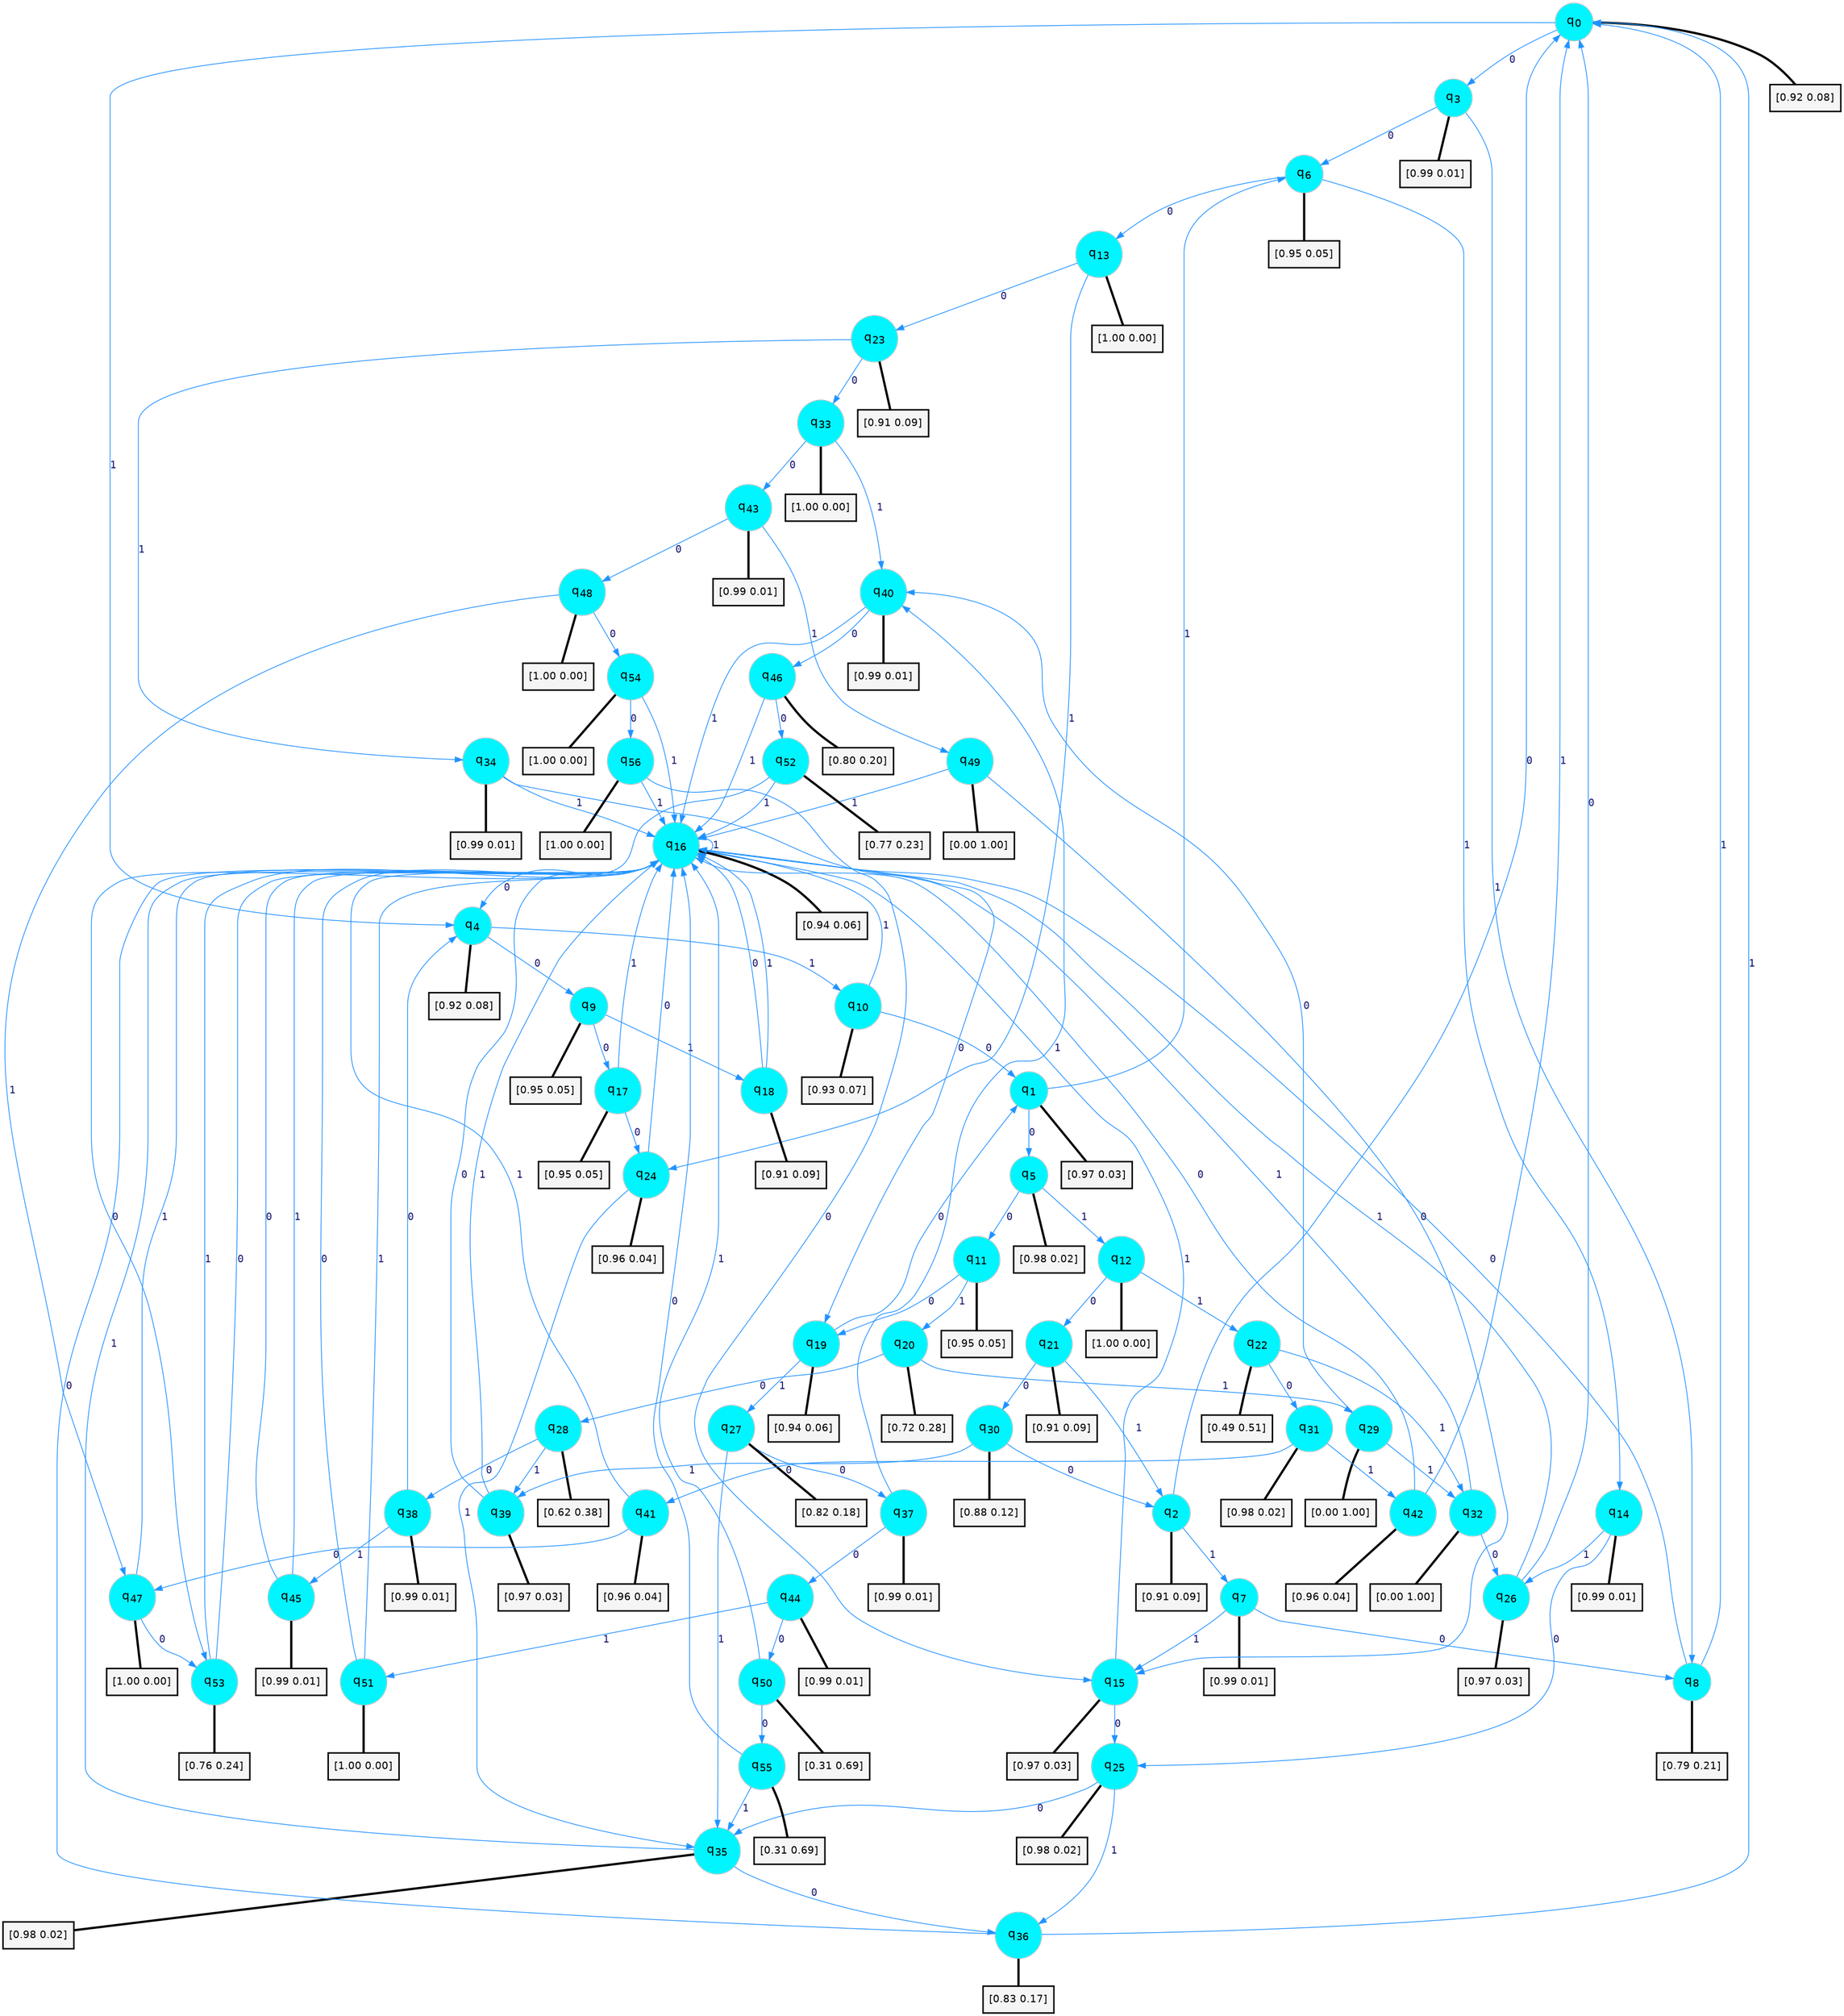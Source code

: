 digraph G {
graph [
bgcolor=transparent, dpi=300, rankdir=TD, size="40,25"];
node [
color=gray, fillcolor=turquoise1, fontcolor=black, fontname=Helvetica, fontsize=16, fontweight=bold, shape=circle, style=filled];
edge [
arrowsize=1, color=dodgerblue1, fontcolor=midnightblue, fontname=courier, fontweight=bold, penwidth=1, style=solid, weight=20];
0[label=<q<SUB>0</SUB>>];
1[label=<q<SUB>1</SUB>>];
2[label=<q<SUB>2</SUB>>];
3[label=<q<SUB>3</SUB>>];
4[label=<q<SUB>4</SUB>>];
5[label=<q<SUB>5</SUB>>];
6[label=<q<SUB>6</SUB>>];
7[label=<q<SUB>7</SUB>>];
8[label=<q<SUB>8</SUB>>];
9[label=<q<SUB>9</SUB>>];
10[label=<q<SUB>10</SUB>>];
11[label=<q<SUB>11</SUB>>];
12[label=<q<SUB>12</SUB>>];
13[label=<q<SUB>13</SUB>>];
14[label=<q<SUB>14</SUB>>];
15[label=<q<SUB>15</SUB>>];
16[label=<q<SUB>16</SUB>>];
17[label=<q<SUB>17</SUB>>];
18[label=<q<SUB>18</SUB>>];
19[label=<q<SUB>19</SUB>>];
20[label=<q<SUB>20</SUB>>];
21[label=<q<SUB>21</SUB>>];
22[label=<q<SUB>22</SUB>>];
23[label=<q<SUB>23</SUB>>];
24[label=<q<SUB>24</SUB>>];
25[label=<q<SUB>25</SUB>>];
26[label=<q<SUB>26</SUB>>];
27[label=<q<SUB>27</SUB>>];
28[label=<q<SUB>28</SUB>>];
29[label=<q<SUB>29</SUB>>];
30[label=<q<SUB>30</SUB>>];
31[label=<q<SUB>31</SUB>>];
32[label=<q<SUB>32</SUB>>];
33[label=<q<SUB>33</SUB>>];
34[label=<q<SUB>34</SUB>>];
35[label=<q<SUB>35</SUB>>];
36[label=<q<SUB>36</SUB>>];
37[label=<q<SUB>37</SUB>>];
38[label=<q<SUB>38</SUB>>];
39[label=<q<SUB>39</SUB>>];
40[label=<q<SUB>40</SUB>>];
41[label=<q<SUB>41</SUB>>];
42[label=<q<SUB>42</SUB>>];
43[label=<q<SUB>43</SUB>>];
44[label=<q<SUB>44</SUB>>];
45[label=<q<SUB>45</SUB>>];
46[label=<q<SUB>46</SUB>>];
47[label=<q<SUB>47</SUB>>];
48[label=<q<SUB>48</SUB>>];
49[label=<q<SUB>49</SUB>>];
50[label=<q<SUB>50</SUB>>];
51[label=<q<SUB>51</SUB>>];
52[label=<q<SUB>52</SUB>>];
53[label=<q<SUB>53</SUB>>];
54[label=<q<SUB>54</SUB>>];
55[label=<q<SUB>55</SUB>>];
56[label=<q<SUB>56</SUB>>];
57[label="[0.92 0.08]", shape=box,fontcolor=black, fontname=Helvetica, fontsize=14, penwidth=2, fillcolor=whitesmoke,color=black];
58[label="[0.97 0.03]", shape=box,fontcolor=black, fontname=Helvetica, fontsize=14, penwidth=2, fillcolor=whitesmoke,color=black];
59[label="[0.91 0.09]", shape=box,fontcolor=black, fontname=Helvetica, fontsize=14, penwidth=2, fillcolor=whitesmoke,color=black];
60[label="[0.99 0.01]", shape=box,fontcolor=black, fontname=Helvetica, fontsize=14, penwidth=2, fillcolor=whitesmoke,color=black];
61[label="[0.92 0.08]", shape=box,fontcolor=black, fontname=Helvetica, fontsize=14, penwidth=2, fillcolor=whitesmoke,color=black];
62[label="[0.98 0.02]", shape=box,fontcolor=black, fontname=Helvetica, fontsize=14, penwidth=2, fillcolor=whitesmoke,color=black];
63[label="[0.95 0.05]", shape=box,fontcolor=black, fontname=Helvetica, fontsize=14, penwidth=2, fillcolor=whitesmoke,color=black];
64[label="[0.99 0.01]", shape=box,fontcolor=black, fontname=Helvetica, fontsize=14, penwidth=2, fillcolor=whitesmoke,color=black];
65[label="[0.79 0.21]", shape=box,fontcolor=black, fontname=Helvetica, fontsize=14, penwidth=2, fillcolor=whitesmoke,color=black];
66[label="[0.95 0.05]", shape=box,fontcolor=black, fontname=Helvetica, fontsize=14, penwidth=2, fillcolor=whitesmoke,color=black];
67[label="[0.93 0.07]", shape=box,fontcolor=black, fontname=Helvetica, fontsize=14, penwidth=2, fillcolor=whitesmoke,color=black];
68[label="[0.95 0.05]", shape=box,fontcolor=black, fontname=Helvetica, fontsize=14, penwidth=2, fillcolor=whitesmoke,color=black];
69[label="[1.00 0.00]", shape=box,fontcolor=black, fontname=Helvetica, fontsize=14, penwidth=2, fillcolor=whitesmoke,color=black];
70[label="[1.00 0.00]", shape=box,fontcolor=black, fontname=Helvetica, fontsize=14, penwidth=2, fillcolor=whitesmoke,color=black];
71[label="[0.99 0.01]", shape=box,fontcolor=black, fontname=Helvetica, fontsize=14, penwidth=2, fillcolor=whitesmoke,color=black];
72[label="[0.97 0.03]", shape=box,fontcolor=black, fontname=Helvetica, fontsize=14, penwidth=2, fillcolor=whitesmoke,color=black];
73[label="[0.94 0.06]", shape=box,fontcolor=black, fontname=Helvetica, fontsize=14, penwidth=2, fillcolor=whitesmoke,color=black];
74[label="[0.95 0.05]", shape=box,fontcolor=black, fontname=Helvetica, fontsize=14, penwidth=2, fillcolor=whitesmoke,color=black];
75[label="[0.91 0.09]", shape=box,fontcolor=black, fontname=Helvetica, fontsize=14, penwidth=2, fillcolor=whitesmoke,color=black];
76[label="[0.94 0.06]", shape=box,fontcolor=black, fontname=Helvetica, fontsize=14, penwidth=2, fillcolor=whitesmoke,color=black];
77[label="[0.72 0.28]", shape=box,fontcolor=black, fontname=Helvetica, fontsize=14, penwidth=2, fillcolor=whitesmoke,color=black];
78[label="[0.91 0.09]", shape=box,fontcolor=black, fontname=Helvetica, fontsize=14, penwidth=2, fillcolor=whitesmoke,color=black];
79[label="[0.49 0.51]", shape=box,fontcolor=black, fontname=Helvetica, fontsize=14, penwidth=2, fillcolor=whitesmoke,color=black];
80[label="[0.91 0.09]", shape=box,fontcolor=black, fontname=Helvetica, fontsize=14, penwidth=2, fillcolor=whitesmoke,color=black];
81[label="[0.96 0.04]", shape=box,fontcolor=black, fontname=Helvetica, fontsize=14, penwidth=2, fillcolor=whitesmoke,color=black];
82[label="[0.98 0.02]", shape=box,fontcolor=black, fontname=Helvetica, fontsize=14, penwidth=2, fillcolor=whitesmoke,color=black];
83[label="[0.97 0.03]", shape=box,fontcolor=black, fontname=Helvetica, fontsize=14, penwidth=2, fillcolor=whitesmoke,color=black];
84[label="[0.82 0.18]", shape=box,fontcolor=black, fontname=Helvetica, fontsize=14, penwidth=2, fillcolor=whitesmoke,color=black];
85[label="[0.62 0.38]", shape=box,fontcolor=black, fontname=Helvetica, fontsize=14, penwidth=2, fillcolor=whitesmoke,color=black];
86[label="[0.00 1.00]", shape=box,fontcolor=black, fontname=Helvetica, fontsize=14, penwidth=2, fillcolor=whitesmoke,color=black];
87[label="[0.88 0.12]", shape=box,fontcolor=black, fontname=Helvetica, fontsize=14, penwidth=2, fillcolor=whitesmoke,color=black];
88[label="[0.98 0.02]", shape=box,fontcolor=black, fontname=Helvetica, fontsize=14, penwidth=2, fillcolor=whitesmoke,color=black];
89[label="[0.00 1.00]", shape=box,fontcolor=black, fontname=Helvetica, fontsize=14, penwidth=2, fillcolor=whitesmoke,color=black];
90[label="[1.00 0.00]", shape=box,fontcolor=black, fontname=Helvetica, fontsize=14, penwidth=2, fillcolor=whitesmoke,color=black];
91[label="[0.99 0.01]", shape=box,fontcolor=black, fontname=Helvetica, fontsize=14, penwidth=2, fillcolor=whitesmoke,color=black];
92[label="[0.98 0.02]", shape=box,fontcolor=black, fontname=Helvetica, fontsize=14, penwidth=2, fillcolor=whitesmoke,color=black];
93[label="[0.83 0.17]", shape=box,fontcolor=black, fontname=Helvetica, fontsize=14, penwidth=2, fillcolor=whitesmoke,color=black];
94[label="[0.99 0.01]", shape=box,fontcolor=black, fontname=Helvetica, fontsize=14, penwidth=2, fillcolor=whitesmoke,color=black];
95[label="[0.99 0.01]", shape=box,fontcolor=black, fontname=Helvetica, fontsize=14, penwidth=2, fillcolor=whitesmoke,color=black];
96[label="[0.97 0.03]", shape=box,fontcolor=black, fontname=Helvetica, fontsize=14, penwidth=2, fillcolor=whitesmoke,color=black];
97[label="[0.99 0.01]", shape=box,fontcolor=black, fontname=Helvetica, fontsize=14, penwidth=2, fillcolor=whitesmoke,color=black];
98[label="[0.96 0.04]", shape=box,fontcolor=black, fontname=Helvetica, fontsize=14, penwidth=2, fillcolor=whitesmoke,color=black];
99[label="[0.96 0.04]", shape=box,fontcolor=black, fontname=Helvetica, fontsize=14, penwidth=2, fillcolor=whitesmoke,color=black];
100[label="[0.99 0.01]", shape=box,fontcolor=black, fontname=Helvetica, fontsize=14, penwidth=2, fillcolor=whitesmoke,color=black];
101[label="[0.99 0.01]", shape=box,fontcolor=black, fontname=Helvetica, fontsize=14, penwidth=2, fillcolor=whitesmoke,color=black];
102[label="[0.99 0.01]", shape=box,fontcolor=black, fontname=Helvetica, fontsize=14, penwidth=2, fillcolor=whitesmoke,color=black];
103[label="[0.80 0.20]", shape=box,fontcolor=black, fontname=Helvetica, fontsize=14, penwidth=2, fillcolor=whitesmoke,color=black];
104[label="[1.00 0.00]", shape=box,fontcolor=black, fontname=Helvetica, fontsize=14, penwidth=2, fillcolor=whitesmoke,color=black];
105[label="[1.00 0.00]", shape=box,fontcolor=black, fontname=Helvetica, fontsize=14, penwidth=2, fillcolor=whitesmoke,color=black];
106[label="[0.00 1.00]", shape=box,fontcolor=black, fontname=Helvetica, fontsize=14, penwidth=2, fillcolor=whitesmoke,color=black];
107[label="[0.31 0.69]", shape=box,fontcolor=black, fontname=Helvetica, fontsize=14, penwidth=2, fillcolor=whitesmoke,color=black];
108[label="[1.00 0.00]", shape=box,fontcolor=black, fontname=Helvetica, fontsize=14, penwidth=2, fillcolor=whitesmoke,color=black];
109[label="[0.77 0.23]", shape=box,fontcolor=black, fontname=Helvetica, fontsize=14, penwidth=2, fillcolor=whitesmoke,color=black];
110[label="[0.76 0.24]", shape=box,fontcolor=black, fontname=Helvetica, fontsize=14, penwidth=2, fillcolor=whitesmoke,color=black];
111[label="[1.00 0.00]", shape=box,fontcolor=black, fontname=Helvetica, fontsize=14, penwidth=2, fillcolor=whitesmoke,color=black];
112[label="[0.31 0.69]", shape=box,fontcolor=black, fontname=Helvetica, fontsize=14, penwidth=2, fillcolor=whitesmoke,color=black];
113[label="[1.00 0.00]", shape=box,fontcolor=black, fontname=Helvetica, fontsize=14, penwidth=2, fillcolor=whitesmoke,color=black];
0->3 [label=0];
0->4 [label=1];
0->57 [arrowhead=none, penwidth=3,color=black];
1->5 [label=0];
1->6 [label=1];
1->58 [arrowhead=none, penwidth=3,color=black];
2->0 [label=0];
2->7 [label=1];
2->59 [arrowhead=none, penwidth=3,color=black];
3->6 [label=0];
3->8 [label=1];
3->60 [arrowhead=none, penwidth=3,color=black];
4->9 [label=0];
4->10 [label=1];
4->61 [arrowhead=none, penwidth=3,color=black];
5->11 [label=0];
5->12 [label=1];
5->62 [arrowhead=none, penwidth=3,color=black];
6->13 [label=0];
6->14 [label=1];
6->63 [arrowhead=none, penwidth=3,color=black];
7->8 [label=0];
7->15 [label=1];
7->64 [arrowhead=none, penwidth=3,color=black];
8->16 [label=0];
8->0 [label=1];
8->65 [arrowhead=none, penwidth=3,color=black];
9->17 [label=0];
9->18 [label=1];
9->66 [arrowhead=none, penwidth=3,color=black];
10->1 [label=0];
10->16 [label=1];
10->67 [arrowhead=none, penwidth=3,color=black];
11->19 [label=0];
11->20 [label=1];
11->68 [arrowhead=none, penwidth=3,color=black];
12->21 [label=0];
12->22 [label=1];
12->69 [arrowhead=none, penwidth=3,color=black];
13->23 [label=0];
13->24 [label=1];
13->70 [arrowhead=none, penwidth=3,color=black];
14->25 [label=0];
14->26 [label=1];
14->71 [arrowhead=none, penwidth=3,color=black];
15->25 [label=0];
15->16 [label=1];
15->72 [arrowhead=none, penwidth=3,color=black];
16->4 [label=0];
16->16 [label=1];
16->73 [arrowhead=none, penwidth=3,color=black];
17->24 [label=0];
17->16 [label=1];
17->74 [arrowhead=none, penwidth=3,color=black];
18->16 [label=0];
18->16 [label=1];
18->75 [arrowhead=none, penwidth=3,color=black];
19->1 [label=0];
19->27 [label=1];
19->76 [arrowhead=none, penwidth=3,color=black];
20->28 [label=0];
20->29 [label=1];
20->77 [arrowhead=none, penwidth=3,color=black];
21->30 [label=0];
21->2 [label=1];
21->78 [arrowhead=none, penwidth=3,color=black];
22->31 [label=0];
22->32 [label=1];
22->79 [arrowhead=none, penwidth=3,color=black];
23->33 [label=0];
23->34 [label=1];
23->80 [arrowhead=none, penwidth=3,color=black];
24->16 [label=0];
24->35 [label=1];
24->81 [arrowhead=none, penwidth=3,color=black];
25->35 [label=0];
25->36 [label=1];
25->82 [arrowhead=none, penwidth=3,color=black];
26->0 [label=0];
26->16 [label=1];
26->83 [arrowhead=none, penwidth=3,color=black];
27->37 [label=0];
27->35 [label=1];
27->84 [arrowhead=none, penwidth=3,color=black];
28->38 [label=0];
28->39 [label=1];
28->85 [arrowhead=none, penwidth=3,color=black];
29->40 [label=0];
29->32 [label=1];
29->86 [arrowhead=none, penwidth=3,color=black];
30->2 [label=0];
30->39 [label=1];
30->87 [arrowhead=none, penwidth=3,color=black];
31->41 [label=0];
31->42 [label=1];
31->88 [arrowhead=none, penwidth=3,color=black];
32->26 [label=0];
32->16 [label=1];
32->89 [arrowhead=none, penwidth=3,color=black];
33->43 [label=0];
33->40 [label=1];
33->90 [arrowhead=none, penwidth=3,color=black];
34->19 [label=0];
34->16 [label=1];
34->91 [arrowhead=none, penwidth=3,color=black];
35->36 [label=0];
35->16 [label=1];
35->92 [arrowhead=none, penwidth=3,color=black];
36->16 [label=0];
36->0 [label=1];
36->93 [arrowhead=none, penwidth=3,color=black];
37->44 [label=0];
37->40 [label=1];
37->94 [arrowhead=none, penwidth=3,color=black];
38->4 [label=0];
38->45 [label=1];
38->95 [arrowhead=none, penwidth=3,color=black];
39->16 [label=0];
39->16 [label=1];
39->96 [arrowhead=none, penwidth=3,color=black];
40->46 [label=0];
40->16 [label=1];
40->97 [arrowhead=none, penwidth=3,color=black];
41->47 [label=0];
41->16 [label=1];
41->98 [arrowhead=none, penwidth=3,color=black];
42->16 [label=0];
42->0 [label=1];
42->99 [arrowhead=none, penwidth=3,color=black];
43->48 [label=0];
43->49 [label=1];
43->100 [arrowhead=none, penwidth=3,color=black];
44->50 [label=0];
44->51 [label=1];
44->101 [arrowhead=none, penwidth=3,color=black];
45->16 [label=0];
45->16 [label=1];
45->102 [arrowhead=none, penwidth=3,color=black];
46->52 [label=0];
46->16 [label=1];
46->103 [arrowhead=none, penwidth=3,color=black];
47->53 [label=0];
47->16 [label=1];
47->104 [arrowhead=none, penwidth=3,color=black];
48->54 [label=0];
48->47 [label=1];
48->105 [arrowhead=none, penwidth=3,color=black];
49->15 [label=0];
49->16 [label=1];
49->106 [arrowhead=none, penwidth=3,color=black];
50->55 [label=0];
50->16 [label=1];
50->107 [arrowhead=none, penwidth=3,color=black];
51->16 [label=0];
51->16 [label=1];
51->108 [arrowhead=none, penwidth=3,color=black];
52->53 [label=0];
52->16 [label=1];
52->109 [arrowhead=none, penwidth=3,color=black];
53->16 [label=0];
53->16 [label=1];
53->110 [arrowhead=none, penwidth=3,color=black];
54->56 [label=0];
54->16 [label=1];
54->111 [arrowhead=none, penwidth=3,color=black];
55->16 [label=0];
55->35 [label=1];
55->112 [arrowhead=none, penwidth=3,color=black];
56->15 [label=0];
56->16 [label=1];
56->113 [arrowhead=none, penwidth=3,color=black];
}
